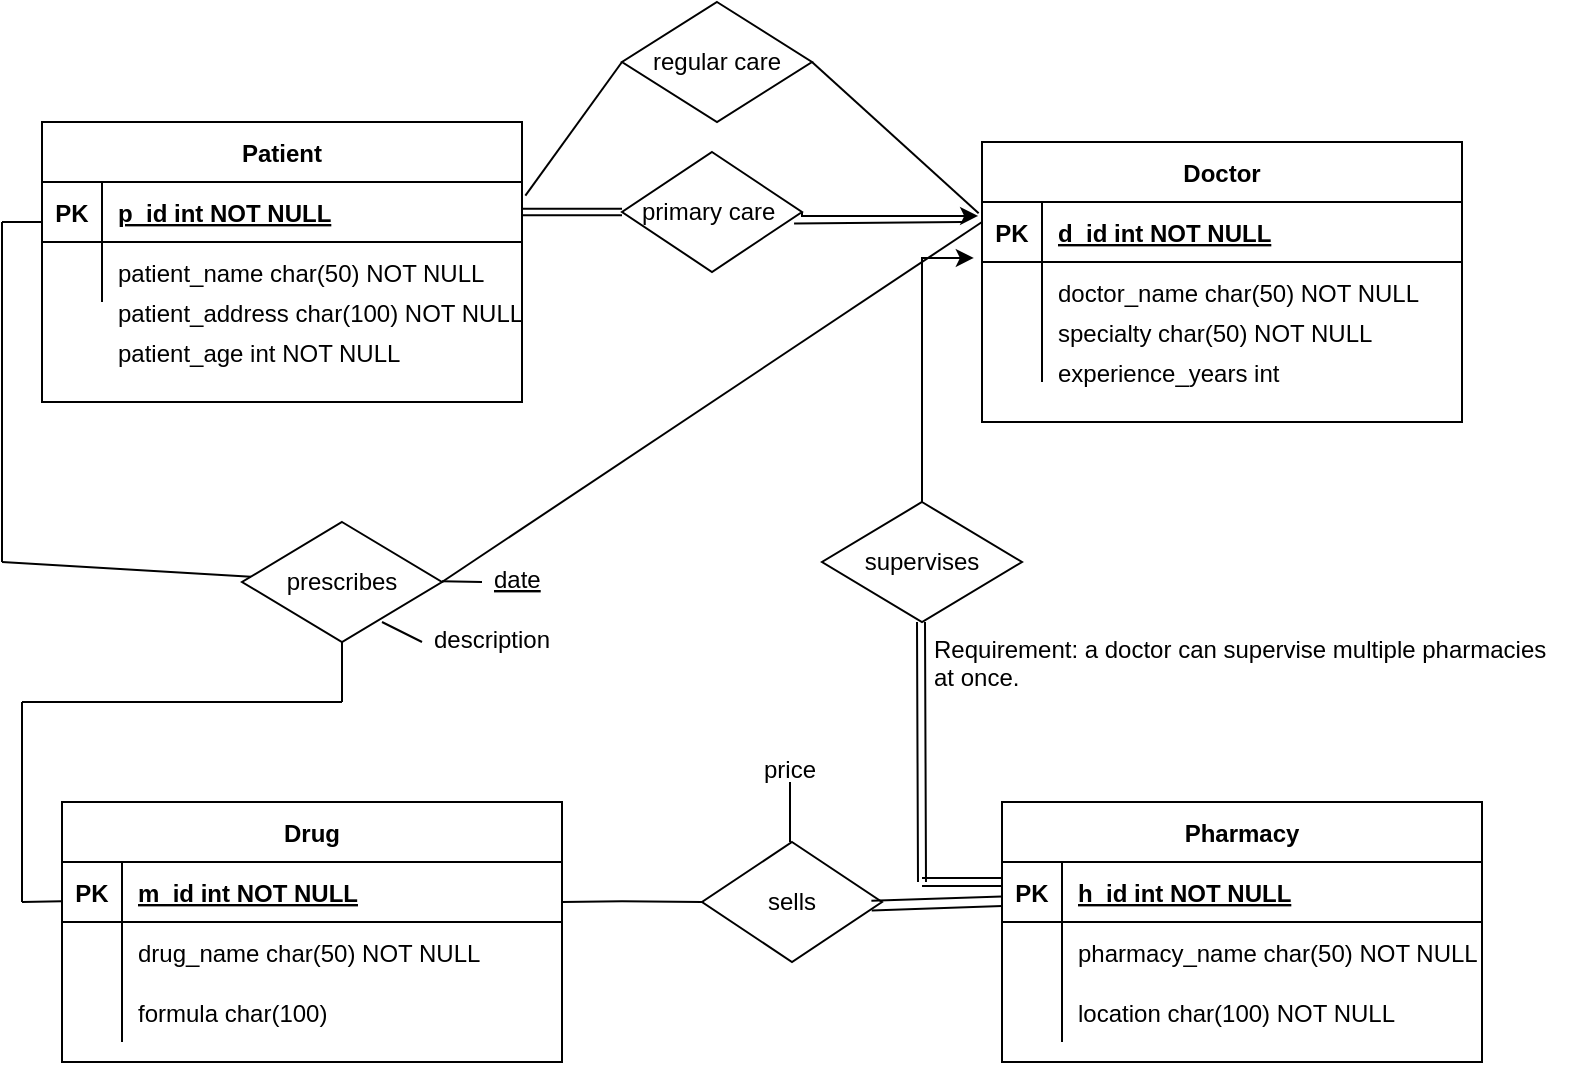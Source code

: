<mxfile version="16.6.8" type="github" pages="2">
  <diagram id="R2lEEEUBdFMjLlhIrx00" name="Page-1">
    <mxGraphModel dx="1422" dy="832" grid="1" gridSize="10" guides="1" tooltips="1" connect="1" arrows="1" fold="1" page="1" pageScale="1" pageWidth="850" pageHeight="1100" math="0" shadow="0" extFonts="Permanent Marker^https://fonts.googleapis.com/css?family=Permanent+Marker">
      <root>
        <mxCell id="0" />
        <mxCell id="1" parent="0" />
        <mxCell id="C-vyLk0tnHw3VtMMgP7b-2" value="Doctor" style="shape=table;startSize=30;container=1;collapsible=1;childLayout=tableLayout;fixedRows=1;rowLines=0;fontStyle=1;align=center;resizeLast=1;" parent="1" vertex="1">
          <mxGeometry x="520" y="300" width="240" height="140" as="geometry" />
        </mxCell>
        <mxCell id="C-vyLk0tnHw3VtMMgP7b-3" value="" style="shape=partialRectangle;collapsible=0;dropTarget=0;pointerEvents=0;fillColor=none;points=[[0,0.5],[1,0.5]];portConstraint=eastwest;top=0;left=0;right=0;bottom=1;" parent="C-vyLk0tnHw3VtMMgP7b-2" vertex="1">
          <mxGeometry y="30" width="240" height="30" as="geometry" />
        </mxCell>
        <mxCell id="C-vyLk0tnHw3VtMMgP7b-4" value="PK" style="shape=partialRectangle;overflow=hidden;connectable=0;fillColor=none;top=0;left=0;bottom=0;right=0;fontStyle=1;" parent="C-vyLk0tnHw3VtMMgP7b-3" vertex="1">
          <mxGeometry width="30" height="30" as="geometry">
            <mxRectangle width="30" height="30" as="alternateBounds" />
          </mxGeometry>
        </mxCell>
        <mxCell id="C-vyLk0tnHw3VtMMgP7b-5" value="d_id int NOT NULL " style="shape=partialRectangle;overflow=hidden;connectable=0;fillColor=none;top=0;left=0;bottom=0;right=0;align=left;spacingLeft=6;fontStyle=5;" parent="C-vyLk0tnHw3VtMMgP7b-3" vertex="1">
          <mxGeometry x="30" width="210" height="30" as="geometry">
            <mxRectangle width="210" height="30" as="alternateBounds" />
          </mxGeometry>
        </mxCell>
        <mxCell id="C-vyLk0tnHw3VtMMgP7b-6" value="" style="shape=partialRectangle;collapsible=0;dropTarget=0;pointerEvents=0;fillColor=none;points=[[0,0.5],[1,0.5]];portConstraint=eastwest;top=0;left=0;right=0;bottom=0;" parent="C-vyLk0tnHw3VtMMgP7b-2" vertex="1">
          <mxGeometry y="60" width="240" height="30" as="geometry" />
        </mxCell>
        <mxCell id="C-vyLk0tnHw3VtMMgP7b-7" value="" style="shape=partialRectangle;overflow=hidden;connectable=0;fillColor=none;top=0;left=0;bottom=0;right=0;" parent="C-vyLk0tnHw3VtMMgP7b-6" vertex="1">
          <mxGeometry width="30" height="30" as="geometry">
            <mxRectangle width="30" height="30" as="alternateBounds" />
          </mxGeometry>
        </mxCell>
        <mxCell id="C-vyLk0tnHw3VtMMgP7b-8" value="" style="shape=partialRectangle;overflow=hidden;connectable=0;fillColor=none;top=0;left=0;bottom=0;right=0;align=left;spacingLeft=6;" parent="C-vyLk0tnHw3VtMMgP7b-6" vertex="1">
          <mxGeometry x="30" width="210" height="30" as="geometry">
            <mxRectangle width="210" height="30" as="alternateBounds" />
          </mxGeometry>
        </mxCell>
        <mxCell id="C-vyLk0tnHw3VtMMgP7b-9" value="" style="shape=partialRectangle;collapsible=0;dropTarget=0;pointerEvents=0;fillColor=none;points=[[0,0.5],[1,0.5]];portConstraint=eastwest;top=0;left=0;right=0;bottom=0;" parent="C-vyLk0tnHw3VtMMgP7b-2" vertex="1">
          <mxGeometry y="90" width="240" height="30" as="geometry" />
        </mxCell>
        <mxCell id="C-vyLk0tnHw3VtMMgP7b-10" value="" style="shape=partialRectangle;overflow=hidden;connectable=0;fillColor=none;top=0;left=0;bottom=0;right=0;" parent="C-vyLk0tnHw3VtMMgP7b-9" vertex="1">
          <mxGeometry width="30" height="30" as="geometry">
            <mxRectangle width="30" height="30" as="alternateBounds" />
          </mxGeometry>
        </mxCell>
        <mxCell id="C-vyLk0tnHw3VtMMgP7b-11" value="" style="shape=partialRectangle;overflow=hidden;connectable=0;fillColor=none;top=0;left=0;bottom=0;right=0;align=left;spacingLeft=6;" parent="C-vyLk0tnHw3VtMMgP7b-9" vertex="1">
          <mxGeometry x="30" width="210" height="30" as="geometry">
            <mxRectangle width="210" height="30" as="alternateBounds" />
          </mxGeometry>
        </mxCell>
        <mxCell id="C-vyLk0tnHw3VtMMgP7b-13" value="Pharmacy" style="shape=table;startSize=30;container=1;collapsible=1;childLayout=tableLayout;fixedRows=1;rowLines=0;fontStyle=1;align=center;resizeLast=1;" parent="1" vertex="1">
          <mxGeometry x="530" y="630" width="240" height="130" as="geometry" />
        </mxCell>
        <mxCell id="C-vyLk0tnHw3VtMMgP7b-14" value="" style="shape=partialRectangle;collapsible=0;dropTarget=0;pointerEvents=0;fillColor=none;points=[[0,0.5],[1,0.5]];portConstraint=eastwest;top=0;left=0;right=0;bottom=1;" parent="C-vyLk0tnHw3VtMMgP7b-13" vertex="1">
          <mxGeometry y="30" width="240" height="30" as="geometry" />
        </mxCell>
        <mxCell id="C-vyLk0tnHw3VtMMgP7b-15" value="PK" style="shape=partialRectangle;overflow=hidden;connectable=0;fillColor=none;top=0;left=0;bottom=0;right=0;fontStyle=1;" parent="C-vyLk0tnHw3VtMMgP7b-14" vertex="1">
          <mxGeometry width="30" height="30" as="geometry">
            <mxRectangle width="30" height="30" as="alternateBounds" />
          </mxGeometry>
        </mxCell>
        <mxCell id="C-vyLk0tnHw3VtMMgP7b-16" value="h_id int NOT NULL " style="shape=partialRectangle;overflow=hidden;connectable=0;fillColor=none;top=0;left=0;bottom=0;right=0;align=left;spacingLeft=6;fontStyle=5;" parent="C-vyLk0tnHw3VtMMgP7b-14" vertex="1">
          <mxGeometry x="30" width="210" height="30" as="geometry">
            <mxRectangle width="210" height="30" as="alternateBounds" />
          </mxGeometry>
        </mxCell>
        <mxCell id="C-vyLk0tnHw3VtMMgP7b-17" value="" style="shape=partialRectangle;collapsible=0;dropTarget=0;pointerEvents=0;fillColor=none;points=[[0,0.5],[1,0.5]];portConstraint=eastwest;top=0;left=0;right=0;bottom=0;" parent="C-vyLk0tnHw3VtMMgP7b-13" vertex="1">
          <mxGeometry y="60" width="240" height="30" as="geometry" />
        </mxCell>
        <mxCell id="C-vyLk0tnHw3VtMMgP7b-18" value="" style="shape=partialRectangle;overflow=hidden;connectable=0;fillColor=none;top=0;left=0;bottom=0;right=0;" parent="C-vyLk0tnHw3VtMMgP7b-17" vertex="1">
          <mxGeometry width="30" height="30" as="geometry">
            <mxRectangle width="30" height="30" as="alternateBounds" />
          </mxGeometry>
        </mxCell>
        <mxCell id="C-vyLk0tnHw3VtMMgP7b-19" value="pharmacy_name char(50) NOT NULL" style="shape=partialRectangle;overflow=hidden;connectable=0;fillColor=none;top=0;left=0;bottom=0;right=0;align=left;spacingLeft=6;" parent="C-vyLk0tnHw3VtMMgP7b-17" vertex="1">
          <mxGeometry x="30" width="210" height="30" as="geometry">
            <mxRectangle width="210" height="30" as="alternateBounds" />
          </mxGeometry>
        </mxCell>
        <mxCell id="C-vyLk0tnHw3VtMMgP7b-20" value="" style="shape=partialRectangle;collapsible=0;dropTarget=0;pointerEvents=0;fillColor=none;points=[[0,0.5],[1,0.5]];portConstraint=eastwest;top=0;left=0;right=0;bottom=0;" parent="C-vyLk0tnHw3VtMMgP7b-13" vertex="1">
          <mxGeometry y="90" width="240" height="30" as="geometry" />
        </mxCell>
        <mxCell id="C-vyLk0tnHw3VtMMgP7b-21" value="" style="shape=partialRectangle;overflow=hidden;connectable=0;fillColor=none;top=0;left=0;bottom=0;right=0;" parent="C-vyLk0tnHw3VtMMgP7b-20" vertex="1">
          <mxGeometry width="30" height="30" as="geometry">
            <mxRectangle width="30" height="30" as="alternateBounds" />
          </mxGeometry>
        </mxCell>
        <mxCell id="C-vyLk0tnHw3VtMMgP7b-22" value="location char(100) NOT NULL" style="shape=partialRectangle;overflow=hidden;connectable=0;fillColor=none;top=0;left=0;bottom=0;right=0;align=left;spacingLeft=6;" parent="C-vyLk0tnHw3VtMMgP7b-20" vertex="1">
          <mxGeometry x="30" width="210" height="30" as="geometry">
            <mxRectangle width="210" height="30" as="alternateBounds" />
          </mxGeometry>
        </mxCell>
        <mxCell id="C-vyLk0tnHw3VtMMgP7b-23" value="Patient" style="shape=table;startSize=30;container=1;collapsible=1;childLayout=tableLayout;fixedRows=1;rowLines=0;fontStyle=1;align=center;resizeLast=1;" parent="1" vertex="1">
          <mxGeometry x="50" y="290" width="240" height="140" as="geometry" />
        </mxCell>
        <mxCell id="C-vyLk0tnHw3VtMMgP7b-24" value="" style="shape=partialRectangle;collapsible=0;dropTarget=0;pointerEvents=0;fillColor=none;points=[[0,0.5],[1,0.5]];portConstraint=eastwest;top=0;left=0;right=0;bottom=1;" parent="C-vyLk0tnHw3VtMMgP7b-23" vertex="1">
          <mxGeometry y="30" width="240" height="30" as="geometry" />
        </mxCell>
        <mxCell id="C-vyLk0tnHw3VtMMgP7b-25" value="PK" style="shape=partialRectangle;overflow=hidden;connectable=0;fillColor=none;top=0;left=0;bottom=0;right=0;fontStyle=1;" parent="C-vyLk0tnHw3VtMMgP7b-24" vertex="1">
          <mxGeometry width="30" height="30" as="geometry">
            <mxRectangle width="30" height="30" as="alternateBounds" />
          </mxGeometry>
        </mxCell>
        <mxCell id="C-vyLk0tnHw3VtMMgP7b-26" value="p_id int NOT NULL " style="shape=partialRectangle;overflow=hidden;connectable=0;fillColor=none;top=0;left=0;bottom=0;right=0;align=left;spacingLeft=6;fontStyle=5;" parent="C-vyLk0tnHw3VtMMgP7b-24" vertex="1">
          <mxGeometry x="30" width="210" height="30" as="geometry">
            <mxRectangle width="210" height="30" as="alternateBounds" />
          </mxGeometry>
        </mxCell>
        <mxCell id="C-vyLk0tnHw3VtMMgP7b-27" value="" style="shape=partialRectangle;collapsible=0;dropTarget=0;pointerEvents=0;fillColor=none;points=[[0,0.5],[1,0.5]];portConstraint=eastwest;top=0;left=0;right=0;bottom=0;" parent="C-vyLk0tnHw3VtMMgP7b-23" vertex="1">
          <mxGeometry y="60" width="240" height="30" as="geometry" />
        </mxCell>
        <mxCell id="C-vyLk0tnHw3VtMMgP7b-28" value="" style="shape=partialRectangle;overflow=hidden;connectable=0;fillColor=none;top=0;left=0;bottom=0;right=0;" parent="C-vyLk0tnHw3VtMMgP7b-27" vertex="1">
          <mxGeometry width="30" height="30" as="geometry">
            <mxRectangle width="30" height="30" as="alternateBounds" />
          </mxGeometry>
        </mxCell>
        <mxCell id="C-vyLk0tnHw3VtMMgP7b-29" value="patient_name char(50) NOT NULL" style="shape=partialRectangle;overflow=hidden;connectable=0;fillColor=none;top=0;left=0;bottom=0;right=0;align=left;spacingLeft=6;" parent="C-vyLk0tnHw3VtMMgP7b-27" vertex="1">
          <mxGeometry x="30" width="210" height="30" as="geometry">
            <mxRectangle width="210" height="30" as="alternateBounds" />
          </mxGeometry>
        </mxCell>
        <mxCell id="1otFdiM4tNjmoqmFSZvJ-6" value="patient_address char(100) NOT NULL" style="shape=partialRectangle;overflow=hidden;connectable=0;fillColor=none;top=0;left=0;bottom=0;right=0;align=left;spacingLeft=6;" parent="1" vertex="1">
          <mxGeometry x="80" y="370" width="220" height="30" as="geometry" />
        </mxCell>
        <mxCell id="1otFdiM4tNjmoqmFSZvJ-7" value="patient_age int NOT NULL" style="shape=partialRectangle;overflow=hidden;connectable=0;fillColor=none;top=0;left=0;bottom=0;right=0;align=left;spacingLeft=6;" parent="1" vertex="1">
          <mxGeometry x="80" y="390" width="220" height="30" as="geometry" />
        </mxCell>
        <mxCell id="1otFdiM4tNjmoqmFSZvJ-8" value="doctor_name char(50) NOT NULL" style="shape=partialRectangle;overflow=hidden;connectable=0;fillColor=none;top=0;left=0;bottom=0;right=0;align=left;spacingLeft=6;" parent="1" vertex="1">
          <mxGeometry x="550" y="360" width="210" height="30" as="geometry">
            <mxRectangle width="210" height="30" as="alternateBounds" />
          </mxGeometry>
        </mxCell>
        <mxCell id="1otFdiM4tNjmoqmFSZvJ-9" value="specialty char(50) NOT NULL" style="shape=partialRectangle;overflow=hidden;connectable=0;fillColor=none;top=0;left=0;bottom=0;right=0;align=left;spacingLeft=6;" parent="1" vertex="1">
          <mxGeometry x="550" y="380" width="210" height="30" as="geometry">
            <mxRectangle width="210" height="30" as="alternateBounds" />
          </mxGeometry>
        </mxCell>
        <mxCell id="1otFdiM4tNjmoqmFSZvJ-10" value="experience_years int " style="shape=partialRectangle;overflow=hidden;connectable=0;fillColor=none;top=0;left=0;bottom=0;right=0;align=left;spacingLeft=6;" parent="1" vertex="1">
          <mxGeometry x="550" y="400" width="210" height="30" as="geometry">
            <mxRectangle width="210" height="30" as="alternateBounds" />
          </mxGeometry>
        </mxCell>
        <mxCell id="1otFdiM4tNjmoqmFSZvJ-11" value="Drug" style="shape=table;startSize=30;container=1;collapsible=1;childLayout=tableLayout;fixedRows=1;rowLines=0;fontStyle=1;align=center;resizeLast=1;" parent="1" vertex="1">
          <mxGeometry x="60" y="630" width="250" height="130" as="geometry" />
        </mxCell>
        <mxCell id="1otFdiM4tNjmoqmFSZvJ-12" value="" style="shape=partialRectangle;collapsible=0;dropTarget=0;pointerEvents=0;fillColor=none;points=[[0,0.5],[1,0.5]];portConstraint=eastwest;top=0;left=0;right=0;bottom=1;" parent="1otFdiM4tNjmoqmFSZvJ-11" vertex="1">
          <mxGeometry y="30" width="250" height="30" as="geometry" />
        </mxCell>
        <mxCell id="1otFdiM4tNjmoqmFSZvJ-13" value="PK" style="shape=partialRectangle;overflow=hidden;connectable=0;fillColor=none;top=0;left=0;bottom=0;right=0;fontStyle=1;" parent="1otFdiM4tNjmoqmFSZvJ-12" vertex="1">
          <mxGeometry width="30" height="30" as="geometry">
            <mxRectangle width="30" height="30" as="alternateBounds" />
          </mxGeometry>
        </mxCell>
        <mxCell id="1otFdiM4tNjmoqmFSZvJ-14" value="m_id int NOT NULL " style="shape=partialRectangle;overflow=hidden;connectable=0;fillColor=none;top=0;left=0;bottom=0;right=0;align=left;spacingLeft=6;fontStyle=5;" parent="1otFdiM4tNjmoqmFSZvJ-12" vertex="1">
          <mxGeometry x="30" width="220" height="30" as="geometry">
            <mxRectangle width="220" height="30" as="alternateBounds" />
          </mxGeometry>
        </mxCell>
        <mxCell id="1otFdiM4tNjmoqmFSZvJ-15" value="" style="shape=partialRectangle;collapsible=0;dropTarget=0;pointerEvents=0;fillColor=none;points=[[0,0.5],[1,0.5]];portConstraint=eastwest;top=0;left=0;right=0;bottom=0;" parent="1otFdiM4tNjmoqmFSZvJ-11" vertex="1">
          <mxGeometry y="60" width="250" height="30" as="geometry" />
        </mxCell>
        <mxCell id="1otFdiM4tNjmoqmFSZvJ-16" value="" style="shape=partialRectangle;overflow=hidden;connectable=0;fillColor=none;top=0;left=0;bottom=0;right=0;" parent="1otFdiM4tNjmoqmFSZvJ-15" vertex="1">
          <mxGeometry width="30" height="30" as="geometry">
            <mxRectangle width="30" height="30" as="alternateBounds" />
          </mxGeometry>
        </mxCell>
        <mxCell id="1otFdiM4tNjmoqmFSZvJ-17" value="drug_name char(50) NOT NULL" style="shape=partialRectangle;overflow=hidden;connectable=0;fillColor=none;top=0;left=0;bottom=0;right=0;align=left;spacingLeft=6;" parent="1otFdiM4tNjmoqmFSZvJ-15" vertex="1">
          <mxGeometry x="30" width="220" height="30" as="geometry">
            <mxRectangle width="220" height="30" as="alternateBounds" />
          </mxGeometry>
        </mxCell>
        <mxCell id="1otFdiM4tNjmoqmFSZvJ-18" value="" style="shape=partialRectangle;collapsible=0;dropTarget=0;pointerEvents=0;fillColor=none;points=[[0,0.5],[1,0.5]];portConstraint=eastwest;top=0;left=0;right=0;bottom=0;" parent="1otFdiM4tNjmoqmFSZvJ-11" vertex="1">
          <mxGeometry y="90" width="250" height="30" as="geometry" />
        </mxCell>
        <mxCell id="1otFdiM4tNjmoqmFSZvJ-19" value="" style="shape=partialRectangle;overflow=hidden;connectable=0;fillColor=none;top=0;left=0;bottom=0;right=0;" parent="1otFdiM4tNjmoqmFSZvJ-18" vertex="1">
          <mxGeometry width="30" height="30" as="geometry">
            <mxRectangle width="30" height="30" as="alternateBounds" />
          </mxGeometry>
        </mxCell>
        <mxCell id="1otFdiM4tNjmoqmFSZvJ-20" value="formula char(100) " style="shape=partialRectangle;overflow=hidden;connectable=0;fillColor=none;top=0;left=0;bottom=0;right=0;align=left;spacingLeft=6;" parent="1otFdiM4tNjmoqmFSZvJ-18" vertex="1">
          <mxGeometry x="30" width="220" height="30" as="geometry">
            <mxRectangle width="220" height="30" as="alternateBounds" />
          </mxGeometry>
        </mxCell>
        <mxCell id="1otFdiM4tNjmoqmFSZvJ-58" style="edgeStyle=orthogonalEdgeStyle;rounded=0;orthogonalLoop=1;jettySize=auto;html=1;exitX=1;exitY=0.5;exitDx=0;exitDy=0;entryX=-0.008;entryY=0.233;entryDx=0;entryDy=0;entryPerimeter=0;" parent="1" source="1otFdiM4tNjmoqmFSZvJ-21" target="C-vyLk0tnHw3VtMMgP7b-3" edge="1">
          <mxGeometry relative="1" as="geometry">
            <Array as="points">
              <mxPoint x="430" y="337" />
            </Array>
          </mxGeometry>
        </mxCell>
        <mxCell id="1otFdiM4tNjmoqmFSZvJ-21" value="primary care&amp;nbsp;" style="shape=rhombus;perimeter=rhombusPerimeter;whiteSpace=wrap;html=1;align=center;" parent="1" vertex="1">
          <mxGeometry x="340" y="305" width="90" height="60" as="geometry" />
        </mxCell>
        <mxCell id="1otFdiM4tNjmoqmFSZvJ-25" value="" style="shape=link;html=1;rounded=0;width=3.333;entryX=0;entryY=0.5;entryDx=0;entryDy=0;exitX=1;exitY=0.5;exitDx=0;exitDy=0;" parent="1" source="C-vyLk0tnHw3VtMMgP7b-24" target="1otFdiM4tNjmoqmFSZvJ-21" edge="1">
          <mxGeometry relative="1" as="geometry">
            <mxPoint x="290" y="350" as="sourcePoint" />
            <mxPoint x="340" y="350" as="targetPoint" />
            <Array as="points" />
          </mxGeometry>
        </mxCell>
        <mxCell id="1otFdiM4tNjmoqmFSZvJ-32" value="sells" style="shape=rhombus;perimeter=rhombusPerimeter;whiteSpace=wrap;html=1;align=center;" parent="1" vertex="1">
          <mxGeometry x="380" y="650" width="90" height="60" as="geometry" />
        </mxCell>
        <mxCell id="1otFdiM4tNjmoqmFSZvJ-34" value="" style="shape=link;html=1;rounded=0;width=4.815;exitX=0.942;exitY=0.53;exitDx=0;exitDy=0;exitPerimeter=0;" parent="1" source="1otFdiM4tNjmoqmFSZvJ-32" edge="1">
          <mxGeometry relative="1" as="geometry">
            <mxPoint x="470" y="679.63" as="sourcePoint" />
            <mxPoint x="530" y="679.63" as="targetPoint" />
          </mxGeometry>
        </mxCell>
        <mxCell id="1otFdiM4tNjmoqmFSZvJ-36" value="" style="endArrow=none;html=1;rounded=0;entryX=0;entryY=0.5;entryDx=0;entryDy=0;" parent="1" target="1otFdiM4tNjmoqmFSZvJ-32" edge="1">
          <mxGeometry relative="1" as="geometry">
            <mxPoint x="310" y="680" as="sourcePoint" />
            <mxPoint x="370" y="679.63" as="targetPoint" />
            <Array as="points">
              <mxPoint x="340" y="679.63" />
            </Array>
          </mxGeometry>
        </mxCell>
        <mxCell id="1otFdiM4tNjmoqmFSZvJ-37" value="prescribes" style="shape=rhombus;perimeter=rhombusPerimeter;whiteSpace=wrap;html=1;align=center;" parent="1" vertex="1">
          <mxGeometry x="150" y="490" width="100" height="60" as="geometry" />
        </mxCell>
        <mxCell id="1otFdiM4tNjmoqmFSZvJ-39" value="" style="endArrow=none;html=1;rounded=0;" parent="1" target="1otFdiM4tNjmoqmFSZvJ-37" edge="1">
          <mxGeometry relative="1" as="geometry">
            <mxPoint x="30" y="510" as="sourcePoint" />
            <mxPoint x="150" y="509.74" as="targetPoint" />
          </mxGeometry>
        </mxCell>
        <mxCell id="1otFdiM4tNjmoqmFSZvJ-41" value="" style="endArrow=none;html=1;rounded=0;" parent="1" edge="1">
          <mxGeometry relative="1" as="geometry">
            <mxPoint x="30" y="510" as="sourcePoint" />
            <mxPoint x="30" y="340" as="targetPoint" />
          </mxGeometry>
        </mxCell>
        <mxCell id="1otFdiM4tNjmoqmFSZvJ-42" value="" style="endArrow=none;html=1;rounded=0;" parent="1" edge="1">
          <mxGeometry relative="1" as="geometry">
            <mxPoint x="30" y="340" as="sourcePoint" />
            <mxPoint x="50" y="340" as="targetPoint" />
            <Array as="points">
              <mxPoint x="30" y="340" />
            </Array>
          </mxGeometry>
        </mxCell>
        <mxCell id="1otFdiM4tNjmoqmFSZvJ-43" value="" style="endArrow=none;html=1;rounded=0;" parent="1" edge="1">
          <mxGeometry relative="1" as="geometry">
            <mxPoint x="40" y="580" as="sourcePoint" />
            <mxPoint x="200" y="580" as="targetPoint" />
          </mxGeometry>
        </mxCell>
        <mxCell id="1otFdiM4tNjmoqmFSZvJ-44" value="" style="endArrow=none;html=1;rounded=0;exitX=0.5;exitY=1;exitDx=0;exitDy=0;" parent="1" source="1otFdiM4tNjmoqmFSZvJ-37" edge="1">
          <mxGeometry relative="1" as="geometry">
            <mxPoint x="199.57" y="540" as="sourcePoint" />
            <mxPoint x="200" y="580" as="targetPoint" />
          </mxGeometry>
        </mxCell>
        <mxCell id="1otFdiM4tNjmoqmFSZvJ-45" value="" style="endArrow=none;html=1;rounded=0;" parent="1" edge="1">
          <mxGeometry relative="1" as="geometry">
            <mxPoint x="40" y="580" as="sourcePoint" />
            <mxPoint x="40" y="680" as="targetPoint" />
          </mxGeometry>
        </mxCell>
        <mxCell id="1otFdiM4tNjmoqmFSZvJ-46" value="" style="endArrow=none;html=1;rounded=0;" parent="1" edge="1">
          <mxGeometry relative="1" as="geometry">
            <mxPoint x="40" y="680" as="sourcePoint" />
            <mxPoint x="60" y="679.57" as="targetPoint" />
          </mxGeometry>
        </mxCell>
        <mxCell id="1otFdiM4tNjmoqmFSZvJ-47" value="" style="endArrow=none;html=1;rounded=0;exitX=1;exitY=0.5;exitDx=0;exitDy=0;" parent="1" source="1otFdiM4tNjmoqmFSZvJ-37" edge="1">
          <mxGeometry relative="1" as="geometry">
            <mxPoint x="255" y="509.57" as="sourcePoint" />
            <mxPoint x="520" y="340" as="targetPoint" />
          </mxGeometry>
        </mxCell>
        <mxCell id="1otFdiM4tNjmoqmFSZvJ-57" style="edgeStyle=orthogonalEdgeStyle;rounded=0;orthogonalLoop=1;jettySize=auto;html=1;exitX=0.5;exitY=0;exitDx=0;exitDy=0;entryX=-0.017;entryY=-0.067;entryDx=0;entryDy=0;entryPerimeter=0;" parent="1" source="1otFdiM4tNjmoqmFSZvJ-48" target="C-vyLk0tnHw3VtMMgP7b-6" edge="1">
          <mxGeometry relative="1" as="geometry" />
        </mxCell>
        <mxCell id="1otFdiM4tNjmoqmFSZvJ-48" value="supervises" style="shape=rhombus;perimeter=rhombusPerimeter;whiteSpace=wrap;html=1;align=center;" parent="1" vertex="1">
          <mxGeometry x="440" y="480" width="100" height="60" as="geometry" />
        </mxCell>
        <mxCell id="1otFdiM4tNjmoqmFSZvJ-52" value="" style="shape=link;html=1;rounded=0;" parent="1" edge="1">
          <mxGeometry relative="1" as="geometry">
            <mxPoint x="489.5" y="540" as="sourcePoint" />
            <mxPoint x="490" y="670" as="targetPoint" />
          </mxGeometry>
        </mxCell>
        <mxCell id="1otFdiM4tNjmoqmFSZvJ-59" value="" style="shape=link;html=1;rounded=0;" parent="1" edge="1">
          <mxGeometry relative="1" as="geometry">
            <mxPoint x="490" y="670" as="sourcePoint" />
            <mxPoint x="530" y="670" as="targetPoint" />
          </mxGeometry>
        </mxCell>
        <mxCell id="1otFdiM4tNjmoqmFSZvJ-61" value="price" style="text;strokeColor=none;fillColor=none;spacingLeft=4;spacingRight=4;overflow=hidden;rotatable=0;points=[[0,0.5],[1,0.5]];portConstraint=eastwest;fontSize=12;" parent="1" vertex="1">
          <mxGeometry x="405" y="600" width="40" height="30" as="geometry" />
        </mxCell>
        <mxCell id="1otFdiM4tNjmoqmFSZvJ-62" value="" style="endArrow=none;html=1;rounded=0;" parent="1" edge="1">
          <mxGeometry relative="1" as="geometry">
            <mxPoint x="424" y="620" as="sourcePoint" />
            <mxPoint x="424" y="650" as="targetPoint" />
          </mxGeometry>
        </mxCell>
        <mxCell id="1otFdiM4tNjmoqmFSZvJ-63" value="date" style="text;strokeColor=none;fillColor=none;spacingLeft=4;spacingRight=4;overflow=hidden;rotatable=0;points=[[0,0.5],[1,0.5]];portConstraint=eastwest;fontSize=12;fontStyle=4" parent="1" vertex="1">
          <mxGeometry x="270" y="505" width="40" height="30" as="geometry" />
        </mxCell>
        <mxCell id="1otFdiM4tNjmoqmFSZvJ-64" value="description" style="text;strokeColor=none;fillColor=none;spacingLeft=4;spacingRight=4;overflow=hidden;rotatable=0;points=[[0,0.5],[1,0.5]];portConstraint=eastwest;fontSize=12;" parent="1" vertex="1">
          <mxGeometry x="240" y="535" width="70" height="30" as="geometry" />
        </mxCell>
        <mxCell id="1otFdiM4tNjmoqmFSZvJ-66" value="" style="endArrow=none;html=1;rounded=0;" parent="1" edge="1">
          <mxGeometry relative="1" as="geometry">
            <mxPoint x="250" y="519.6" as="sourcePoint" />
            <mxPoint x="270" y="520" as="targetPoint" />
          </mxGeometry>
        </mxCell>
        <mxCell id="1otFdiM4tNjmoqmFSZvJ-69" value="" style="endArrow=none;html=1;rounded=0;" parent="1" edge="1">
          <mxGeometry relative="1" as="geometry">
            <mxPoint x="220" y="540" as="sourcePoint" />
            <mxPoint x="240" y="550" as="targetPoint" />
          </mxGeometry>
        </mxCell>
        <mxCell id="1otFdiM4tNjmoqmFSZvJ-70" value="Requirement: a doctor can supervise multiple pharmacies &#xa;at once." style="text;strokeColor=none;fillColor=none;spacingLeft=4;spacingRight=4;overflow=hidden;rotatable=0;points=[[0,0.5],[1,0.5]];portConstraint=eastwest;fontSize=12;" parent="1" vertex="1">
          <mxGeometry x="490" y="540" width="330" height="40" as="geometry" />
        </mxCell>
        <mxCell id="1otFdiM4tNjmoqmFSZvJ-71" value="regular care" style="shape=rhombus;perimeter=rhombusPerimeter;whiteSpace=wrap;html=1;align=center;" parent="1" vertex="1">
          <mxGeometry x="340" y="230" width="95" height="60" as="geometry" />
        </mxCell>
        <mxCell id="1otFdiM4tNjmoqmFSZvJ-73" value="" style="endArrow=none;html=1;rounded=0;exitX=1.007;exitY=0.227;exitDx=0;exitDy=0;exitPerimeter=0;entryX=0;entryY=0.5;entryDx=0;entryDy=0;" parent="1" source="C-vyLk0tnHw3VtMMgP7b-24" target="1otFdiM4tNjmoqmFSZvJ-71" edge="1">
          <mxGeometry relative="1" as="geometry">
            <mxPoint x="177.5" y="260" as="sourcePoint" />
            <mxPoint x="337.5" y="260" as="targetPoint" />
          </mxGeometry>
        </mxCell>
        <mxCell id="K8MvuFTA2SwjXxJ1fh8y-1" value="" style="endArrow=none;html=1;rounded=0;exitX=0.956;exitY=0.596;exitDx=0;exitDy=0;exitPerimeter=0;" parent="1" source="1otFdiM4tNjmoqmFSZvJ-21" edge="1">
          <mxGeometry width="50" height="50" relative="1" as="geometry">
            <mxPoint x="420" y="400" as="sourcePoint" />
            <mxPoint x="510" y="340" as="targetPoint" />
          </mxGeometry>
        </mxCell>
        <mxCell id="K8MvuFTA2SwjXxJ1fh8y-3" value="" style="endArrow=none;html=1;rounded=0;exitX=1;exitY=0.5;exitDx=0;exitDy=0;entryX=-0.007;entryY=0.189;entryDx=0;entryDy=0;entryPerimeter=0;" parent="1" source="1otFdiM4tNjmoqmFSZvJ-71" target="C-vyLk0tnHw3VtMMgP7b-3" edge="1">
          <mxGeometry width="50" height="50" relative="1" as="geometry">
            <mxPoint x="465" y="285" as="sourcePoint" />
            <mxPoint x="515" y="235" as="targetPoint" />
          </mxGeometry>
        </mxCell>
      </root>
    </mxGraphModel>
  </diagram>
  <diagram id="TrNxNCzsHDW-AKLPw4_h" name="Page-2">
    <mxGraphModel dx="1580" dy="924" grid="1" gridSize="10" guides="1" tooltips="1" connect="1" arrows="1" fold="1" page="1" pageScale="1" pageWidth="827" pageHeight="1169" math="0" shadow="0">
      <root>
        <mxCell id="VbQhaL1l99yiaWjRSPSI-0" />
        <mxCell id="VbQhaL1l99yiaWjRSPSI-1" parent="VbQhaL1l99yiaWjRSPSI-0" />
        <mxCell id="MAqcaL8bslTjYzWFM4oK-0" value="Doctor" style="shape=table;startSize=30;container=1;collapsible=1;childLayout=tableLayout;fixedRows=1;rowLines=0;fontStyle=1;align=center;resizeLast=1;" vertex="1" parent="VbQhaL1l99yiaWjRSPSI-1">
          <mxGeometry x="566.5" y="450" width="240" height="140" as="geometry" />
        </mxCell>
        <mxCell id="MAqcaL8bslTjYzWFM4oK-1" value="" style="shape=partialRectangle;collapsible=0;dropTarget=0;pointerEvents=0;fillColor=none;points=[[0,0.5],[1,0.5]];portConstraint=eastwest;top=0;left=0;right=0;bottom=1;" vertex="1" parent="MAqcaL8bslTjYzWFM4oK-0">
          <mxGeometry y="30" width="240" height="30" as="geometry" />
        </mxCell>
        <mxCell id="MAqcaL8bslTjYzWFM4oK-2" value="PK" style="shape=partialRectangle;overflow=hidden;connectable=0;fillColor=none;top=0;left=0;bottom=0;right=0;fontStyle=1;" vertex="1" parent="MAqcaL8bslTjYzWFM4oK-1">
          <mxGeometry width="30" height="30" as="geometry">
            <mxRectangle width="30" height="30" as="alternateBounds" />
          </mxGeometry>
        </mxCell>
        <mxCell id="MAqcaL8bslTjYzWFM4oK-3" value="d_id varchar(10) NOT NULL " style="shape=partialRectangle;overflow=hidden;connectable=0;fillColor=none;top=0;left=0;bottom=0;right=0;align=left;spacingLeft=6;fontStyle=5;" vertex="1" parent="MAqcaL8bslTjYzWFM4oK-1">
          <mxGeometry x="30" width="210" height="30" as="geometry">
            <mxRectangle width="210" height="30" as="alternateBounds" />
          </mxGeometry>
        </mxCell>
        <mxCell id="MAqcaL8bslTjYzWFM4oK-4" value="" style="shape=partialRectangle;collapsible=0;dropTarget=0;pointerEvents=0;fillColor=none;points=[[0,0.5],[1,0.5]];portConstraint=eastwest;top=0;left=0;right=0;bottom=0;" vertex="1" parent="MAqcaL8bslTjYzWFM4oK-0">
          <mxGeometry y="60" width="240" height="30" as="geometry" />
        </mxCell>
        <mxCell id="MAqcaL8bslTjYzWFM4oK-5" value="" style="shape=partialRectangle;overflow=hidden;connectable=0;fillColor=none;top=0;left=0;bottom=0;right=0;" vertex="1" parent="MAqcaL8bslTjYzWFM4oK-4">
          <mxGeometry width="30" height="30" as="geometry">
            <mxRectangle width="30" height="30" as="alternateBounds" />
          </mxGeometry>
        </mxCell>
        <mxCell id="MAqcaL8bslTjYzWFM4oK-6" value="" style="shape=partialRectangle;overflow=hidden;connectable=0;fillColor=none;top=0;left=0;bottom=0;right=0;align=left;spacingLeft=6;" vertex="1" parent="MAqcaL8bslTjYzWFM4oK-4">
          <mxGeometry x="30" width="210" height="30" as="geometry">
            <mxRectangle width="210" height="30" as="alternateBounds" />
          </mxGeometry>
        </mxCell>
        <mxCell id="MAqcaL8bslTjYzWFM4oK-7" value="" style="shape=partialRectangle;collapsible=0;dropTarget=0;pointerEvents=0;fillColor=none;points=[[0,0.5],[1,0.5]];portConstraint=eastwest;top=0;left=0;right=0;bottom=0;" vertex="1" parent="MAqcaL8bslTjYzWFM4oK-0">
          <mxGeometry y="90" width="240" height="30" as="geometry" />
        </mxCell>
        <mxCell id="MAqcaL8bslTjYzWFM4oK-8" value="" style="shape=partialRectangle;overflow=hidden;connectable=0;fillColor=none;top=0;left=0;bottom=0;right=0;" vertex="1" parent="MAqcaL8bslTjYzWFM4oK-7">
          <mxGeometry width="30" height="30" as="geometry">
            <mxRectangle width="30" height="30" as="alternateBounds" />
          </mxGeometry>
        </mxCell>
        <mxCell id="MAqcaL8bslTjYzWFM4oK-9" value="" style="shape=partialRectangle;overflow=hidden;connectable=0;fillColor=none;top=0;left=0;bottom=0;right=0;align=left;spacingLeft=6;" vertex="1" parent="MAqcaL8bslTjYzWFM4oK-7">
          <mxGeometry x="30" width="210" height="30" as="geometry">
            <mxRectangle width="210" height="30" as="alternateBounds" />
          </mxGeometry>
        </mxCell>
        <mxCell id="MAqcaL8bslTjYzWFM4oK-10" value="Pharmacy" style="shape=table;startSize=30;container=1;collapsible=1;childLayout=tableLayout;fixedRows=1;rowLines=0;fontStyle=1;align=center;resizeLast=1;" vertex="1" parent="VbQhaL1l99yiaWjRSPSI-1">
          <mxGeometry x="541" y="710" width="261" height="160" as="geometry" />
        </mxCell>
        <mxCell id="MAqcaL8bslTjYzWFM4oK-11" value="" style="shape=partialRectangle;collapsible=0;dropTarget=0;pointerEvents=0;fillColor=none;points=[[0,0.5],[1,0.5]];portConstraint=eastwest;top=0;left=0;right=0;bottom=1;" vertex="1" parent="MAqcaL8bslTjYzWFM4oK-10">
          <mxGeometry y="30" width="261" height="30" as="geometry" />
        </mxCell>
        <mxCell id="MAqcaL8bslTjYzWFM4oK-12" value="PK" style="shape=partialRectangle;overflow=hidden;connectable=0;fillColor=none;top=0;left=0;bottom=0;right=0;fontStyle=1;" vertex="1" parent="MAqcaL8bslTjYzWFM4oK-11">
          <mxGeometry width="30" height="30" as="geometry">
            <mxRectangle width="30" height="30" as="alternateBounds" />
          </mxGeometry>
        </mxCell>
        <mxCell id="MAqcaL8bslTjYzWFM4oK-13" value="h_id varchar(10) NOT NULL " style="shape=partialRectangle;overflow=hidden;connectable=0;fillColor=none;top=0;left=0;bottom=0;right=0;align=left;spacingLeft=6;fontStyle=5;" vertex="1" parent="MAqcaL8bslTjYzWFM4oK-11">
          <mxGeometry x="30" width="231" height="30" as="geometry">
            <mxRectangle width="231" height="30" as="alternateBounds" />
          </mxGeometry>
        </mxCell>
        <mxCell id="MAqcaL8bslTjYzWFM4oK-14" value="" style="shape=partialRectangle;collapsible=0;dropTarget=0;pointerEvents=0;fillColor=none;points=[[0,0.5],[1,0.5]];portConstraint=eastwest;top=0;left=0;right=0;bottom=0;" vertex="1" parent="MAqcaL8bslTjYzWFM4oK-10">
          <mxGeometry y="60" width="261" height="30" as="geometry" />
        </mxCell>
        <mxCell id="MAqcaL8bslTjYzWFM4oK-15" value="" style="shape=partialRectangle;overflow=hidden;connectable=0;fillColor=none;top=0;left=0;bottom=0;right=0;" vertex="1" parent="MAqcaL8bslTjYzWFM4oK-14">
          <mxGeometry width="30" height="30" as="geometry">
            <mxRectangle width="30" height="30" as="alternateBounds" />
          </mxGeometry>
        </mxCell>
        <mxCell id="MAqcaL8bslTjYzWFM4oK-16" value="pharmacy_name varchar(50) NOT NULL" style="shape=partialRectangle;overflow=hidden;connectable=0;fillColor=none;top=0;left=0;bottom=0;right=0;align=left;spacingLeft=6;" vertex="1" parent="MAqcaL8bslTjYzWFM4oK-14">
          <mxGeometry x="30" width="231" height="30" as="geometry">
            <mxRectangle width="231" height="30" as="alternateBounds" />
          </mxGeometry>
        </mxCell>
        <mxCell id="MAqcaL8bslTjYzWFM4oK-17" value="" style="shape=partialRectangle;collapsible=0;dropTarget=0;pointerEvents=0;fillColor=none;points=[[0,0.5],[1,0.5]];portConstraint=eastwest;top=0;left=0;right=0;bottom=0;" vertex="1" parent="MAqcaL8bslTjYzWFM4oK-10">
          <mxGeometry y="90" width="261" height="30" as="geometry" />
        </mxCell>
        <mxCell id="MAqcaL8bslTjYzWFM4oK-18" value="" style="shape=partialRectangle;overflow=hidden;connectable=0;fillColor=none;top=0;left=0;bottom=0;right=0;" vertex="1" parent="MAqcaL8bslTjYzWFM4oK-17">
          <mxGeometry width="30" height="30" as="geometry">
            <mxRectangle width="30" height="30" as="alternateBounds" />
          </mxGeometry>
        </mxCell>
        <mxCell id="MAqcaL8bslTjYzWFM4oK-19" value="location varchar(100) NOT NULL" style="shape=partialRectangle;overflow=hidden;connectable=0;fillColor=none;top=0;left=0;bottom=0;right=0;align=left;spacingLeft=6;" vertex="1" parent="MAqcaL8bslTjYzWFM4oK-17">
          <mxGeometry x="30" width="231" height="30" as="geometry">
            <mxRectangle width="231" height="30" as="alternateBounds" />
          </mxGeometry>
        </mxCell>
        <mxCell id="MAqcaL8bslTjYzWFM4oK-20" value="Patient" style="shape=table;startSize=30;container=1;collapsible=1;childLayout=tableLayout;fixedRows=1;rowLines=0;fontStyle=1;align=center;resizeLast=1;" vertex="1" parent="VbQhaL1l99yiaWjRSPSI-1">
          <mxGeometry x="30" y="330" width="261" height="140" as="geometry" />
        </mxCell>
        <mxCell id="MAqcaL8bslTjYzWFM4oK-21" value="" style="shape=partialRectangle;collapsible=0;dropTarget=0;pointerEvents=0;fillColor=none;points=[[0,0.5],[1,0.5]];portConstraint=eastwest;top=0;left=0;right=0;bottom=1;" vertex="1" parent="MAqcaL8bslTjYzWFM4oK-20">
          <mxGeometry y="30" width="261" height="30" as="geometry" />
        </mxCell>
        <mxCell id="MAqcaL8bslTjYzWFM4oK-22" value="PK" style="shape=partialRectangle;overflow=hidden;connectable=0;fillColor=none;top=0;left=0;bottom=0;right=0;fontStyle=1;" vertex="1" parent="MAqcaL8bslTjYzWFM4oK-21">
          <mxGeometry width="30" height="30" as="geometry">
            <mxRectangle width="30" height="30" as="alternateBounds" />
          </mxGeometry>
        </mxCell>
        <mxCell id="MAqcaL8bslTjYzWFM4oK-23" value="p_id varchar(10) NOT NULL " style="shape=partialRectangle;overflow=hidden;connectable=0;fillColor=none;top=0;left=0;bottom=0;right=0;align=left;spacingLeft=6;fontStyle=5;" vertex="1" parent="MAqcaL8bslTjYzWFM4oK-21">
          <mxGeometry x="30" width="231" height="30" as="geometry">
            <mxRectangle width="231" height="30" as="alternateBounds" />
          </mxGeometry>
        </mxCell>
        <mxCell id="MAqcaL8bslTjYzWFM4oK-24" value="" style="shape=partialRectangle;collapsible=0;dropTarget=0;pointerEvents=0;fillColor=none;points=[[0,0.5],[1,0.5]];portConstraint=eastwest;top=0;left=0;right=0;bottom=0;" vertex="1" parent="MAqcaL8bslTjYzWFM4oK-20">
          <mxGeometry y="60" width="261" height="30" as="geometry" />
        </mxCell>
        <mxCell id="MAqcaL8bslTjYzWFM4oK-25" value="" style="shape=partialRectangle;overflow=hidden;connectable=0;fillColor=none;top=0;left=0;bottom=0;right=0;" vertex="1" parent="MAqcaL8bslTjYzWFM4oK-24">
          <mxGeometry width="30" height="30" as="geometry">
            <mxRectangle width="30" height="30" as="alternateBounds" />
          </mxGeometry>
        </mxCell>
        <mxCell id="MAqcaL8bslTjYzWFM4oK-26" value="patient_name varchar(50) NOT NULL" style="shape=partialRectangle;overflow=hidden;connectable=0;fillColor=none;top=0;left=0;bottom=0;right=0;align=left;spacingLeft=6;" vertex="1" parent="MAqcaL8bslTjYzWFM4oK-24">
          <mxGeometry x="30" width="231" height="30" as="geometry">
            <mxRectangle width="231" height="30" as="alternateBounds" />
          </mxGeometry>
        </mxCell>
        <mxCell id="MAqcaL8bslTjYzWFM4oK-27" value="patient_address varchar(100) NOT NULL" style="shape=partialRectangle;overflow=hidden;connectable=0;fillColor=none;top=0;left=0;bottom=0;right=0;align=left;spacingLeft=6;" vertex="1" parent="VbQhaL1l99yiaWjRSPSI-1">
          <mxGeometry x="60" y="410" width="241" height="30" as="geometry" />
        </mxCell>
        <mxCell id="MAqcaL8bslTjYzWFM4oK-28" value="patient_age int NOT NULL" style="shape=partialRectangle;overflow=hidden;connectable=0;fillColor=none;top=0;left=0;bottom=0;right=0;align=left;spacingLeft=6;" vertex="1" parent="VbQhaL1l99yiaWjRSPSI-1">
          <mxGeometry x="60" y="430" width="220" height="30" as="geometry" />
        </mxCell>
        <mxCell id="MAqcaL8bslTjYzWFM4oK-29" value="doctor_name varchar(50) NOT NULL" style="shape=partialRectangle;overflow=hidden;connectable=0;fillColor=none;top=0;left=0;bottom=0;right=0;align=left;spacingLeft=6;" vertex="1" parent="VbQhaL1l99yiaWjRSPSI-1">
          <mxGeometry x="592" y="505" width="210" height="30" as="geometry">
            <mxRectangle width="210" height="30" as="alternateBounds" />
          </mxGeometry>
        </mxCell>
        <mxCell id="MAqcaL8bslTjYzWFM4oK-30" value="specialty varchar(50) NOT NULL" style="shape=partialRectangle;overflow=hidden;connectable=0;fillColor=none;top=0;left=0;bottom=0;right=0;align=left;spacingLeft=6;" vertex="1" parent="VbQhaL1l99yiaWjRSPSI-1">
          <mxGeometry x="592" y="530" width="210" height="30" as="geometry">
            <mxRectangle width="210" height="30" as="alternateBounds" />
          </mxGeometry>
        </mxCell>
        <mxCell id="MAqcaL8bslTjYzWFM4oK-31" value="experience_years int " style="shape=partialRectangle;overflow=hidden;connectable=0;fillColor=none;top=0;left=0;bottom=0;right=0;align=left;spacingLeft=6;" vertex="1" parent="VbQhaL1l99yiaWjRSPSI-1">
          <mxGeometry x="592" y="555" width="210" height="30" as="geometry">
            <mxRectangle width="210" height="30" as="alternateBounds" />
          </mxGeometry>
        </mxCell>
        <mxCell id="MAqcaL8bslTjYzWFM4oK-32" value="Drug" style="shape=table;startSize=30;container=1;collapsible=1;childLayout=tableLayout;fixedRows=1;rowLines=0;fontStyle=1;align=center;resizeLast=1;" vertex="1" parent="VbQhaL1l99yiaWjRSPSI-1">
          <mxGeometry x="40" y="710" width="250" height="130" as="geometry" />
        </mxCell>
        <mxCell id="MAqcaL8bslTjYzWFM4oK-33" value="" style="shape=partialRectangle;collapsible=0;dropTarget=0;pointerEvents=0;fillColor=none;points=[[0,0.5],[1,0.5]];portConstraint=eastwest;top=0;left=0;right=0;bottom=1;" vertex="1" parent="MAqcaL8bslTjYzWFM4oK-32">
          <mxGeometry y="30" width="250" height="30" as="geometry" />
        </mxCell>
        <mxCell id="MAqcaL8bslTjYzWFM4oK-34" value="PK" style="shape=partialRectangle;overflow=hidden;connectable=0;fillColor=none;top=0;left=0;bottom=0;right=0;fontStyle=1;" vertex="1" parent="MAqcaL8bslTjYzWFM4oK-33">
          <mxGeometry width="30" height="30" as="geometry">
            <mxRectangle width="30" height="30" as="alternateBounds" />
          </mxGeometry>
        </mxCell>
        <mxCell id="MAqcaL8bslTjYzWFM4oK-35" value="m_id varchar(10) NOT NULL " style="shape=partialRectangle;overflow=hidden;connectable=0;fillColor=none;top=0;left=0;bottom=0;right=0;align=left;spacingLeft=6;fontStyle=5;" vertex="1" parent="MAqcaL8bslTjYzWFM4oK-33">
          <mxGeometry x="30" width="220" height="30" as="geometry">
            <mxRectangle width="220" height="30" as="alternateBounds" />
          </mxGeometry>
        </mxCell>
        <mxCell id="MAqcaL8bslTjYzWFM4oK-36" value="" style="shape=partialRectangle;collapsible=0;dropTarget=0;pointerEvents=0;fillColor=none;points=[[0,0.5],[1,0.5]];portConstraint=eastwest;top=0;left=0;right=0;bottom=0;" vertex="1" parent="MAqcaL8bslTjYzWFM4oK-32">
          <mxGeometry y="60" width="250" height="30" as="geometry" />
        </mxCell>
        <mxCell id="MAqcaL8bslTjYzWFM4oK-37" value="" style="shape=partialRectangle;overflow=hidden;connectable=0;fillColor=none;top=0;left=0;bottom=0;right=0;" vertex="1" parent="MAqcaL8bslTjYzWFM4oK-36">
          <mxGeometry width="30" height="30" as="geometry">
            <mxRectangle width="30" height="30" as="alternateBounds" />
          </mxGeometry>
        </mxCell>
        <mxCell id="MAqcaL8bslTjYzWFM4oK-38" value="drug_name varchar(50) NOT NULL" style="shape=partialRectangle;overflow=hidden;connectable=0;fillColor=none;top=0;left=0;bottom=0;right=0;align=left;spacingLeft=6;" vertex="1" parent="MAqcaL8bslTjYzWFM4oK-36">
          <mxGeometry x="30" width="220" height="30" as="geometry">
            <mxRectangle width="220" height="30" as="alternateBounds" />
          </mxGeometry>
        </mxCell>
        <mxCell id="MAqcaL8bslTjYzWFM4oK-39" value="" style="shape=partialRectangle;collapsible=0;dropTarget=0;pointerEvents=0;fillColor=none;points=[[0,0.5],[1,0.5]];portConstraint=eastwest;top=0;left=0;right=0;bottom=0;" vertex="1" parent="MAqcaL8bslTjYzWFM4oK-32">
          <mxGeometry y="90" width="250" height="30" as="geometry" />
        </mxCell>
        <mxCell id="MAqcaL8bslTjYzWFM4oK-40" value="" style="shape=partialRectangle;overflow=hidden;connectable=0;fillColor=none;top=0;left=0;bottom=0;right=0;" vertex="1" parent="MAqcaL8bslTjYzWFM4oK-39">
          <mxGeometry width="30" height="30" as="geometry">
            <mxRectangle width="30" height="30" as="alternateBounds" />
          </mxGeometry>
        </mxCell>
        <mxCell id="MAqcaL8bslTjYzWFM4oK-41" value="formula varchar(100) " style="shape=partialRectangle;overflow=hidden;connectable=0;fillColor=none;top=0;left=0;bottom=0;right=0;align=left;spacingLeft=6;" vertex="1" parent="MAqcaL8bslTjYzWFM4oK-39">
          <mxGeometry x="30" width="220" height="30" as="geometry">
            <mxRectangle width="220" height="30" as="alternateBounds" />
          </mxGeometry>
        </mxCell>
        <mxCell id="MAqcaL8bslTjYzWFM4oK-46" value="" style="shape=link;html=1;rounded=0;width=4.815;exitX=0.905;exitY=-0.018;exitDx=0;exitDy=0;exitPerimeter=0;" edge="1" parent="VbQhaL1l99yiaWjRSPSI-1" source="MAqcaL8bslTjYzWFM4oK-141">
          <mxGeometry relative="1" as="geometry">
            <mxPoint x="475.78" y="752.17" as="sourcePoint" />
            <mxPoint x="497" y="760" as="targetPoint" />
          </mxGeometry>
        </mxCell>
        <mxCell id="MAqcaL8bslTjYzWFM4oK-47" value="" style="endArrow=none;html=1;rounded=0;entryX=0.218;entryY=-0.004;entryDx=0;entryDy=0;entryPerimeter=0;" edge="1" parent="VbQhaL1l99yiaWjRSPSI-1" target="MAqcaL8bslTjYzWFM4oK-141">
          <mxGeometry relative="1" as="geometry">
            <mxPoint x="290" y="760" as="sourcePoint" />
            <mxPoint x="360" y="760" as="targetPoint" />
            <Array as="points">
              <mxPoint x="320" y="759.63" />
            </Array>
          </mxGeometry>
        </mxCell>
        <mxCell id="MAqcaL8bslTjYzWFM4oK-50" value="" style="endArrow=none;html=1;rounded=0;" edge="1" parent="VbQhaL1l99yiaWjRSPSI-1">
          <mxGeometry relative="1" as="geometry">
            <mxPoint x="10" y="520" as="sourcePoint" />
            <mxPoint x="10" y="380" as="targetPoint" />
          </mxGeometry>
        </mxCell>
        <mxCell id="MAqcaL8bslTjYzWFM4oK-51" value="" style="endArrow=none;html=1;rounded=0;" edge="1" parent="VbQhaL1l99yiaWjRSPSI-1">
          <mxGeometry relative="1" as="geometry">
            <mxPoint x="10" y="380" as="sourcePoint" />
            <mxPoint x="30" y="380" as="targetPoint" />
            <Array as="points">
              <mxPoint x="10" y="380" />
            </Array>
          </mxGeometry>
        </mxCell>
        <mxCell id="MAqcaL8bslTjYzWFM4oK-54" value="" style="endArrow=none;html=1;rounded=0;" edge="1" parent="VbQhaL1l99yiaWjRSPSI-1">
          <mxGeometry relative="1" as="geometry">
            <mxPoint x="31" y="690" as="sourcePoint" />
            <mxPoint x="30" y="760" as="targetPoint" />
          </mxGeometry>
        </mxCell>
        <mxCell id="MAqcaL8bslTjYzWFM4oK-55" value="" style="endArrow=none;html=1;rounded=0;" edge="1" parent="VbQhaL1l99yiaWjRSPSI-1">
          <mxGeometry relative="1" as="geometry">
            <mxPoint x="30" y="760" as="sourcePoint" />
            <mxPoint x="40" y="759.57" as="targetPoint" />
          </mxGeometry>
        </mxCell>
        <mxCell id="MAqcaL8bslTjYzWFM4oK-56" value="" style="endArrow=none;html=1;rounded=0;exitX=1.011;exitY=0.063;exitDx=0;exitDy=0;exitPerimeter=0;entryX=-0.009;entryY=-0.018;entryDx=0;entryDy=0;entryPerimeter=0;" edge="1" parent="VbQhaL1l99yiaWjRSPSI-1" source="MAqcaL8bslTjYzWFM4oK-104" target="MAqcaL8bslTjYzWFM4oK-4">
          <mxGeometry relative="1" as="geometry">
            <mxPoint x="311" y="520" as="sourcePoint" />
            <mxPoint x="500" y="380" as="targetPoint" />
          </mxGeometry>
        </mxCell>
        <mxCell id="MAqcaL8bslTjYzWFM4oK-69" value="" style="endArrow=none;html=1;rounded=0;exitX=1.007;exitY=0.227;exitDx=0;exitDy=0;exitPerimeter=0;entryX=0.006;entryY=0.958;entryDx=0;entryDy=0;entryPerimeter=0;" edge="1" parent="VbQhaL1l99yiaWjRSPSI-1" source="MAqcaL8bslTjYzWFM4oK-21" target="MAqcaL8bslTjYzWFM4oK-166">
          <mxGeometry relative="1" as="geometry">
            <mxPoint x="157.5" y="300" as="sourcePoint" />
            <mxPoint x="293" y="260" as="targetPoint" />
          </mxGeometry>
        </mxCell>
        <mxCell id="MAqcaL8bslTjYzWFM4oK-71" value="" style="endArrow=none;html=1;rounded=0;exitX=1.009;exitY=1;exitDx=0;exitDy=0;exitPerimeter=0;entryX=0.25;entryY=0;entryDx=0;entryDy=0;" edge="1" parent="VbQhaL1l99yiaWjRSPSI-1" source="MAqcaL8bslTjYzWFM4oK-166" target="MAqcaL8bslTjYzWFM4oK-0">
          <mxGeometry width="50" height="50" relative="1" as="geometry">
            <mxPoint x="415" y="300" as="sourcePoint" />
            <mxPoint x="610" y="380" as="targetPoint" />
          </mxGeometry>
        </mxCell>
        <mxCell id="MAqcaL8bslTjYzWFM4oK-74" value="&lt;span style=&quot;line-height: 107%&quot;&gt;&lt;font style=&quot;font-size: 12px&quot;&gt;supervisor_id varchar(10) NOT NULL&lt;/font&gt;&lt;/span&gt;" style="text;whiteSpace=wrap;html=1;" vertex="1" parent="VbQhaL1l99yiaWjRSPSI-1">
          <mxGeometry x="571.5" y="830" width="230" height="40" as="geometry" />
        </mxCell>
        <mxCell id="MAqcaL8bslTjYzWFM4oK-104" value="Prescribes" style="shape=table;startSize=30;container=1;collapsible=1;childLayout=tableLayout;fixedRows=1;rowLines=0;fontStyle=1;align=center;resizeLast=1;fontFamily=Helvetica;fontSize=12;" vertex="1" parent="VbQhaL1l99yiaWjRSPSI-1">
          <mxGeometry x="21" y="500" width="270" height="190" as="geometry" />
        </mxCell>
        <mxCell id="MAqcaL8bslTjYzWFM4oK-105" value="" style="shape=tableRow;horizontal=0;startSize=0;swimlaneHead=0;swimlaneBody=0;fillColor=none;collapsible=0;dropTarget=0;points=[[0,0.5],[1,0.5]];portConstraint=eastwest;top=0;left=0;right=0;bottom=0;fontFamily=Helvetica;fontSize=12;" vertex="1" parent="MAqcaL8bslTjYzWFM4oK-104">
          <mxGeometry y="30" width="270" height="30" as="geometry" />
        </mxCell>
        <mxCell id="MAqcaL8bslTjYzWFM4oK-106" value="PK,FK1" style="shape=partialRectangle;connectable=0;fillColor=none;top=0;left=0;bottom=0;right=0;fontStyle=1;overflow=hidden;fontFamily=Helvetica;fontSize=12;" vertex="1" parent="MAqcaL8bslTjYzWFM4oK-105">
          <mxGeometry width="60" height="30" as="geometry">
            <mxRectangle width="60" height="30" as="alternateBounds" />
          </mxGeometry>
        </mxCell>
        <mxCell id="MAqcaL8bslTjYzWFM4oK-107" value="p_id varchar(10) NOT NULL" style="shape=partialRectangle;connectable=0;fillColor=none;top=0;left=0;bottom=0;right=0;align=left;spacingLeft=6;fontStyle=5;overflow=hidden;fontFamily=Helvetica;fontSize=12;" vertex="1" parent="MAqcaL8bslTjYzWFM4oK-105">
          <mxGeometry x="60" width="210" height="30" as="geometry">
            <mxRectangle width="210" height="30" as="alternateBounds" />
          </mxGeometry>
        </mxCell>
        <mxCell id="MAqcaL8bslTjYzWFM4oK-111" value="" style="shape=tableRow;horizontal=0;startSize=0;swimlaneHead=0;swimlaneBody=0;fillColor=none;collapsible=0;dropTarget=0;points=[[0,0.5],[1,0.5]];portConstraint=eastwest;top=0;left=0;right=0;bottom=0;fontFamily=Helvetica;fontSize=12;" vertex="1" parent="MAqcaL8bslTjYzWFM4oK-104">
          <mxGeometry y="60" width="270" height="30" as="geometry" />
        </mxCell>
        <mxCell id="MAqcaL8bslTjYzWFM4oK-112" value="" style="shape=partialRectangle;connectable=0;fillColor=none;top=0;left=0;bottom=0;right=0;editable=1;overflow=hidden;fontFamily=Helvetica;fontSize=12;" vertex="1" parent="MAqcaL8bslTjYzWFM4oK-111">
          <mxGeometry width="60" height="30" as="geometry">
            <mxRectangle width="60" height="30" as="alternateBounds" />
          </mxGeometry>
        </mxCell>
        <mxCell id="MAqcaL8bslTjYzWFM4oK-113" value="d_id varchar(10) NOT NULL" style="shape=partialRectangle;connectable=0;fillColor=none;top=0;left=0;bottom=0;right=0;align=left;spacingLeft=6;overflow=hidden;fontFamily=Helvetica;fontSize=12;fontStyle=5" vertex="1" parent="MAqcaL8bslTjYzWFM4oK-111">
          <mxGeometry x="60" width="210" height="30" as="geometry">
            <mxRectangle width="210" height="30" as="alternateBounds" />
          </mxGeometry>
        </mxCell>
        <mxCell id="MAqcaL8bslTjYzWFM4oK-114" value="" style="shape=tableRow;horizontal=0;startSize=0;swimlaneHead=0;swimlaneBody=0;fillColor=none;collapsible=0;dropTarget=0;points=[[0,0.5],[1,0.5]];portConstraint=eastwest;top=0;left=0;right=0;bottom=0;fontFamily=Helvetica;fontSize=12;" vertex="1" parent="MAqcaL8bslTjYzWFM4oK-104">
          <mxGeometry y="90" width="270" height="30" as="geometry" />
        </mxCell>
        <mxCell id="MAqcaL8bslTjYzWFM4oK-115" value="" style="shape=partialRectangle;connectable=0;fillColor=none;top=0;left=0;bottom=0;right=0;editable=1;overflow=hidden;fontFamily=Helvetica;fontSize=12;" vertex="1" parent="MAqcaL8bslTjYzWFM4oK-114">
          <mxGeometry width="60" height="30" as="geometry">
            <mxRectangle width="60" height="30" as="alternateBounds" />
          </mxGeometry>
        </mxCell>
        <mxCell id="MAqcaL8bslTjYzWFM4oK-116" value="m_id varchar(10) NOT NULL" style="shape=partialRectangle;connectable=0;fillColor=none;top=0;left=0;bottom=0;right=0;align=left;spacingLeft=6;overflow=hidden;fontFamily=Helvetica;fontSize=12;fontStyle=5" vertex="1" parent="MAqcaL8bslTjYzWFM4oK-114">
          <mxGeometry x="60" width="210" height="30" as="geometry">
            <mxRectangle width="210" height="30" as="alternateBounds" />
          </mxGeometry>
        </mxCell>
        <mxCell id="MAqcaL8bslTjYzWFM4oK-130" value="" style="shape=tableRow;horizontal=0;startSize=0;swimlaneHead=0;swimlaneBody=0;fillColor=none;collapsible=0;dropTarget=0;points=[[0,0.5],[1,0.5]];portConstraint=eastwest;top=0;left=0;right=0;bottom=0;fontFamily=Helvetica;fontSize=12;" vertex="1" parent="VbQhaL1l99yiaWjRSPSI-1">
          <mxGeometry x="22" y="650" width="270" height="30" as="geometry" />
        </mxCell>
        <mxCell id="MAqcaL8bslTjYzWFM4oK-131" value="" style="shape=partialRectangle;connectable=0;fillColor=none;top=0;left=0;bottom=0;right=0;editable=1;overflow=hidden;fontFamily=Helvetica;fontSize=12;" vertex="1" parent="MAqcaL8bslTjYzWFM4oK-130">
          <mxGeometry width="60" height="30" as="geometry">
            <mxRectangle width="60" height="30" as="alternateBounds" />
          </mxGeometry>
        </mxCell>
        <mxCell id="MAqcaL8bslTjYzWFM4oK-133" value="" style="shape=tableRow;horizontal=0;startSize=0;swimlaneHead=0;swimlaneBody=0;fillColor=none;collapsible=0;dropTarget=0;points=[[0,0.5],[1,0.5]];portConstraint=eastwest;top=0;left=0;right=0;bottom=0;fontFamily=Helvetica;fontSize=12;" vertex="1" parent="VbQhaL1l99yiaWjRSPSI-1">
          <mxGeometry x="32" y="600" width="270" height="30" as="geometry" />
        </mxCell>
        <mxCell id="MAqcaL8bslTjYzWFM4oK-134" value="" style="shape=partialRectangle;connectable=0;fillColor=none;top=0;left=0;bottom=0;right=0;editable=1;overflow=hidden;fontFamily=Helvetica;fontSize=12;" vertex="1" parent="MAqcaL8bslTjYzWFM4oK-133">
          <mxGeometry width="60" height="30" as="geometry">
            <mxRectangle width="60" height="30" as="alternateBounds" />
          </mxGeometry>
        </mxCell>
        <mxCell id="MAqcaL8bslTjYzWFM4oK-132" value="prescription_date date NOT NULL" style="shape=partialRectangle;connectable=0;fillColor=none;top=0;left=0;bottom=0;right=0;align=left;spacingLeft=6;overflow=hidden;fontFamily=Helvetica;fontSize=12;fontStyle=5" vertex="1" parent="VbQhaL1l99yiaWjRSPSI-1">
          <mxGeometry x="81" y="620" width="210" height="30" as="geometry">
            <mxRectangle width="210" height="30" as="alternateBounds" />
          </mxGeometry>
        </mxCell>
        <mxCell id="MAqcaL8bslTjYzWFM4oK-135" value="description varchar(2000)" style="shape=partialRectangle;connectable=0;fillColor=none;top=0;left=0;bottom=0;right=0;align=left;spacingLeft=6;overflow=hidden;fontFamily=Helvetica;fontSize=12;" vertex="1" parent="VbQhaL1l99yiaWjRSPSI-1">
          <mxGeometry x="80" y="660" width="210" height="30" as="geometry">
            <mxRectangle width="210" height="30" as="alternateBounds" />
          </mxGeometry>
        </mxCell>
        <mxCell id="MAqcaL8bslTjYzWFM4oK-136" value="PK,FK2" style="shape=partialRectangle;connectable=0;fillColor=none;top=0;left=0;bottom=0;right=0;fontStyle=1;overflow=hidden;fontFamily=Helvetica;fontSize=12;" vertex="1" parent="VbQhaL1l99yiaWjRSPSI-1">
          <mxGeometry x="22" y="560" width="60" height="30" as="geometry">
            <mxRectangle width="60" height="30" as="alternateBounds" />
          </mxGeometry>
        </mxCell>
        <mxCell id="MAqcaL8bslTjYzWFM4oK-137" value="PK,FK3" style="shape=partialRectangle;connectable=0;fillColor=none;top=0;left=0;bottom=0;right=0;fontStyle=1;overflow=hidden;fontFamily=Helvetica;fontSize=12;" vertex="1" parent="VbQhaL1l99yiaWjRSPSI-1">
          <mxGeometry x="21" y="590" width="60" height="30" as="geometry">
            <mxRectangle width="60" height="30" as="alternateBounds" />
          </mxGeometry>
        </mxCell>
        <mxCell id="MAqcaL8bslTjYzWFM4oK-138" value="PK" style="shape=partialRectangle;connectable=0;fillColor=none;top=0;left=0;bottom=0;right=0;fontStyle=1;overflow=hidden;fontFamily=Helvetica;fontSize=12;" vertex="1" parent="VbQhaL1l99yiaWjRSPSI-1">
          <mxGeometry x="11" y="620" width="60" height="30" as="geometry">
            <mxRectangle width="60" height="30" as="alternateBounds" />
          </mxGeometry>
        </mxCell>
        <mxCell id="MAqcaL8bslTjYzWFM4oK-139" value="" style="endArrow=none;html=1;rounded=0;fontFamily=Helvetica;fontSize=12;" edge="1" parent="VbQhaL1l99yiaWjRSPSI-1">
          <mxGeometry width="50" height="50" relative="1" as="geometry">
            <mxPoint x="21" y="650" as="sourcePoint" />
            <mxPoint x="291" y="649" as="targetPoint" />
          </mxGeometry>
        </mxCell>
        <mxCell id="MAqcaL8bslTjYzWFM4oK-140" value="" style="endArrow=none;html=1;rounded=0;fontFamily=Helvetica;fontSize=12;" edge="1" parent="VbQhaL1l99yiaWjRSPSI-1">
          <mxGeometry width="50" height="50" relative="1" as="geometry">
            <mxPoint x="81" y="650" as="sourcePoint" />
            <mxPoint x="81" y="610" as="targetPoint" />
          </mxGeometry>
        </mxCell>
        <mxCell id="MAqcaL8bslTjYzWFM4oK-141" value="sells" style="shape=table;startSize=30;container=1;collapsible=1;childLayout=tableLayout;fixedRows=1;rowLines=0;fontStyle=1;align=center;resizeLast=1;fontFamily=Helvetica;fontSize=12;" vertex="1" parent="VbQhaL1l99yiaWjRSPSI-1">
          <mxGeometry x="261" y="860" width="261" height="135" as="geometry" />
        </mxCell>
        <mxCell id="MAqcaL8bslTjYzWFM4oK-142" value="" style="shape=tableRow;horizontal=0;startSize=0;swimlaneHead=0;swimlaneBody=0;fillColor=none;collapsible=0;dropTarget=0;points=[[0,0.5],[1,0.5]];portConstraint=eastwest;top=0;left=0;right=0;bottom=0;fontFamily=Helvetica;fontSize=12;" vertex="1" parent="MAqcaL8bslTjYzWFM4oK-141">
          <mxGeometry y="30" width="261" height="30" as="geometry" />
        </mxCell>
        <mxCell id="MAqcaL8bslTjYzWFM4oK-143" value="PK,FK1" style="shape=partialRectangle;connectable=0;fillColor=none;top=0;left=0;bottom=0;right=0;fontStyle=1;overflow=hidden;fontFamily=Helvetica;fontSize=12;" vertex="1" parent="MAqcaL8bslTjYzWFM4oK-142">
          <mxGeometry width="60" height="30" as="geometry">
            <mxRectangle width="60" height="30" as="alternateBounds" />
          </mxGeometry>
        </mxCell>
        <mxCell id="MAqcaL8bslTjYzWFM4oK-144" value="m_id varchar(10) NOT NULL" style="shape=partialRectangle;connectable=0;fillColor=none;top=0;left=0;bottom=0;right=0;align=left;spacingLeft=6;fontStyle=5;overflow=hidden;fontFamily=Helvetica;fontSize=12;" vertex="1" parent="MAqcaL8bslTjYzWFM4oK-142">
          <mxGeometry x="60" width="201" height="30" as="geometry">
            <mxRectangle width="201" height="30" as="alternateBounds" />
          </mxGeometry>
        </mxCell>
        <mxCell id="MAqcaL8bslTjYzWFM4oK-145" value="" style="shape=tableRow;horizontal=0;startSize=0;swimlaneHead=0;swimlaneBody=0;fillColor=none;collapsible=0;dropTarget=0;points=[[0,0.5],[1,0.5]];portConstraint=eastwest;top=0;left=0;right=0;bottom=1;fontFamily=Helvetica;fontSize=12;" vertex="1" parent="MAqcaL8bslTjYzWFM4oK-141">
          <mxGeometry y="60" width="261" height="30" as="geometry" />
        </mxCell>
        <mxCell id="MAqcaL8bslTjYzWFM4oK-146" value="PK,FK2" style="shape=partialRectangle;connectable=0;fillColor=none;top=0;left=0;bottom=0;right=0;fontStyle=1;overflow=hidden;fontFamily=Helvetica;fontSize=12;" vertex="1" parent="MAqcaL8bslTjYzWFM4oK-145">
          <mxGeometry width="60" height="30" as="geometry">
            <mxRectangle width="60" height="30" as="alternateBounds" />
          </mxGeometry>
        </mxCell>
        <mxCell id="MAqcaL8bslTjYzWFM4oK-147" value="h_id varchar(10) NOT NULL" style="shape=partialRectangle;connectable=0;fillColor=none;top=0;left=0;bottom=0;right=0;align=left;spacingLeft=6;fontStyle=5;overflow=hidden;fontFamily=Helvetica;fontSize=12;" vertex="1" parent="MAqcaL8bslTjYzWFM4oK-145">
          <mxGeometry x="60" width="201" height="30" as="geometry">
            <mxRectangle width="201" height="30" as="alternateBounds" />
          </mxGeometry>
        </mxCell>
        <mxCell id="MAqcaL8bslTjYzWFM4oK-148" value="" style="shape=tableRow;horizontal=0;startSize=0;swimlaneHead=0;swimlaneBody=0;fillColor=none;collapsible=0;dropTarget=0;points=[[0,0.5],[1,0.5]];portConstraint=eastwest;top=0;left=0;right=0;bottom=0;fontFamily=Helvetica;fontSize=12;" vertex="1" parent="MAqcaL8bslTjYzWFM4oK-141">
          <mxGeometry y="90" width="261" height="30" as="geometry" />
        </mxCell>
        <mxCell id="MAqcaL8bslTjYzWFM4oK-149" value="" style="shape=partialRectangle;connectable=0;fillColor=none;top=0;left=0;bottom=0;right=0;editable=1;overflow=hidden;fontFamily=Helvetica;fontSize=12;" vertex="1" parent="MAqcaL8bslTjYzWFM4oK-148">
          <mxGeometry width="60" height="30" as="geometry">
            <mxRectangle width="60" height="30" as="alternateBounds" />
          </mxGeometry>
        </mxCell>
        <mxCell id="MAqcaL8bslTjYzWFM4oK-150" value="price decimal(2) NOT NULL" style="shape=partialRectangle;connectable=0;fillColor=none;top=0;left=0;bottom=0;right=0;align=left;spacingLeft=6;overflow=hidden;fontFamily=Helvetica;fontSize=12;" vertex="1" parent="MAqcaL8bslTjYzWFM4oK-148">
          <mxGeometry x="60" width="201" height="30" as="geometry">
            <mxRectangle width="201" height="30" as="alternateBounds" />
          </mxGeometry>
        </mxCell>
        <mxCell id="MAqcaL8bslTjYzWFM4oK-154" value="" style="shape=link;html=1;rounded=0;fontFamily=Helvetica;fontSize=12;" edge="1" parent="VbQhaL1l99yiaWjRSPSI-1">
          <mxGeometry relative="1" as="geometry">
            <mxPoint x="491" y="763" as="sourcePoint" />
            <mxPoint x="541" y="763" as="targetPoint" />
          </mxGeometry>
        </mxCell>
        <mxCell id="MAqcaL8bslTjYzWFM4oK-156" value="regular Care" style="shape=table;startSize=30;container=1;collapsible=1;childLayout=tableLayout;fixedRows=1;rowLines=0;fontStyle=1;align=center;resizeLast=1;fontFamily=Helvetica;fontSize=12;" vertex="1" parent="VbQhaL1l99yiaWjRSPSI-1">
          <mxGeometry x="333.5" y="90" width="248" height="120" as="geometry" />
        </mxCell>
        <mxCell id="MAqcaL8bslTjYzWFM4oK-157" value="" style="shape=tableRow;horizontal=0;startSize=0;swimlaneHead=0;swimlaneBody=0;fillColor=none;collapsible=0;dropTarget=0;points=[[0,0.5],[1,0.5]];portConstraint=eastwest;top=0;left=0;right=0;bottom=0;fontFamily=Helvetica;fontSize=12;" vertex="1" parent="MAqcaL8bslTjYzWFM4oK-156">
          <mxGeometry y="30" width="248" height="30" as="geometry" />
        </mxCell>
        <mxCell id="MAqcaL8bslTjYzWFM4oK-158" value="PK,FK1" style="shape=partialRectangle;connectable=0;fillColor=none;top=0;left=0;bottom=0;right=0;fontStyle=1;overflow=hidden;fontFamily=Helvetica;fontSize=12;" vertex="1" parent="MAqcaL8bslTjYzWFM4oK-157">
          <mxGeometry width="60" height="30" as="geometry">
            <mxRectangle width="60" height="30" as="alternateBounds" />
          </mxGeometry>
        </mxCell>
        <mxCell id="MAqcaL8bslTjYzWFM4oK-159" value="p_id varchar(10) NOT NULL" style="shape=partialRectangle;connectable=0;fillColor=none;top=0;left=0;bottom=0;right=0;align=left;spacingLeft=6;fontStyle=5;overflow=hidden;fontFamily=Helvetica;fontSize=12;" vertex="1" parent="MAqcaL8bslTjYzWFM4oK-157">
          <mxGeometry x="60" width="188" height="30" as="geometry">
            <mxRectangle width="188" height="30" as="alternateBounds" />
          </mxGeometry>
        </mxCell>
        <mxCell id="MAqcaL8bslTjYzWFM4oK-160" value="" style="shape=tableRow;horizontal=0;startSize=0;swimlaneHead=0;swimlaneBody=0;fillColor=none;collapsible=0;dropTarget=0;points=[[0,0.5],[1,0.5]];portConstraint=eastwest;top=0;left=0;right=0;bottom=1;fontFamily=Helvetica;fontSize=12;" vertex="1" parent="MAqcaL8bslTjYzWFM4oK-156">
          <mxGeometry y="60" width="248" height="30" as="geometry" />
        </mxCell>
        <mxCell id="MAqcaL8bslTjYzWFM4oK-161" value="PK,FK2" style="shape=partialRectangle;connectable=0;fillColor=none;top=0;left=0;bottom=0;right=0;fontStyle=1;overflow=hidden;fontFamily=Helvetica;fontSize=12;" vertex="1" parent="MAqcaL8bslTjYzWFM4oK-160">
          <mxGeometry width="60" height="30" as="geometry">
            <mxRectangle width="60" height="30" as="alternateBounds" />
          </mxGeometry>
        </mxCell>
        <mxCell id="MAqcaL8bslTjYzWFM4oK-162" value="d_id varchar(10) NOT NULL" style="shape=partialRectangle;connectable=0;fillColor=none;top=0;left=0;bottom=0;right=0;align=left;spacingLeft=6;fontStyle=5;overflow=hidden;fontFamily=Helvetica;fontSize=12;" vertex="1" parent="MAqcaL8bslTjYzWFM4oK-160">
          <mxGeometry x="60" width="188" height="30" as="geometry">
            <mxRectangle width="188" height="30" as="alternateBounds" />
          </mxGeometry>
        </mxCell>
        <mxCell id="MAqcaL8bslTjYzWFM4oK-166" value="" style="shape=tableRow;horizontal=0;startSize=0;swimlaneHead=0;swimlaneBody=0;fillColor=none;collapsible=0;dropTarget=0;points=[[0,0.5],[1,0.5]];portConstraint=eastwest;top=0;left=0;right=0;bottom=0;fontFamily=Helvetica;fontSize=12;" vertex="1" parent="MAqcaL8bslTjYzWFM4oK-156">
          <mxGeometry y="90" width="248" height="30" as="geometry" />
        </mxCell>
        <mxCell id="MAqcaL8bslTjYzWFM4oK-167" value="" style="shape=partialRectangle;connectable=0;fillColor=none;top=0;left=0;bottom=0;right=0;editable=1;overflow=hidden;fontFamily=Helvetica;fontSize=12;" vertex="1" parent="MAqcaL8bslTjYzWFM4oK-166">
          <mxGeometry width="60" height="30" as="geometry">
            <mxRectangle width="60" height="30" as="alternateBounds" />
          </mxGeometry>
        </mxCell>
        <mxCell id="MAqcaL8bslTjYzWFM4oK-168" value="" style="shape=partialRectangle;connectable=0;fillColor=none;top=0;left=0;bottom=0;right=0;align=left;spacingLeft=6;overflow=hidden;fontFamily=Helvetica;fontSize=12;" vertex="1" parent="MAqcaL8bslTjYzWFM4oK-166">
          <mxGeometry x="60" width="188" height="30" as="geometry">
            <mxRectangle width="188" height="30" as="alternateBounds" />
          </mxGeometry>
        </mxCell>
        <mxCell id="MAqcaL8bslTjYzWFM4oK-169" value="Primary Care" style="shape=table;startSize=30;container=1;collapsible=1;childLayout=tableLayout;fixedRows=1;rowLines=0;fontStyle=1;align=center;resizeLast=1;fontFamily=Helvetica;fontSize=12;" vertex="1" parent="VbQhaL1l99yiaWjRSPSI-1">
          <mxGeometry x="333.5" y="240" width="248" height="120" as="geometry" />
        </mxCell>
        <mxCell id="MAqcaL8bslTjYzWFM4oK-170" value="" style="shape=tableRow;horizontal=0;startSize=0;swimlaneHead=0;swimlaneBody=0;fillColor=none;collapsible=0;dropTarget=0;points=[[0,0.5],[1,0.5]];portConstraint=eastwest;top=0;left=0;right=0;bottom=0;fontFamily=Helvetica;fontSize=12;" vertex="1" parent="MAqcaL8bslTjYzWFM4oK-169">
          <mxGeometry y="30" width="248" height="30" as="geometry" />
        </mxCell>
        <mxCell id="MAqcaL8bslTjYzWFM4oK-171" value="PK,FK1" style="shape=partialRectangle;connectable=0;fillColor=none;top=0;left=0;bottom=0;right=0;fontStyle=1;overflow=hidden;fontFamily=Helvetica;fontSize=12;" vertex="1" parent="MAqcaL8bslTjYzWFM4oK-170">
          <mxGeometry width="60" height="30" as="geometry">
            <mxRectangle width="60" height="30" as="alternateBounds" />
          </mxGeometry>
        </mxCell>
        <mxCell id="MAqcaL8bslTjYzWFM4oK-172" value="p_id varchar(10) NOT NULL" style="shape=partialRectangle;connectable=0;fillColor=none;top=0;left=0;bottom=0;right=0;align=left;spacingLeft=6;fontStyle=5;overflow=hidden;fontFamily=Helvetica;fontSize=12;" vertex="1" parent="MAqcaL8bslTjYzWFM4oK-170">
          <mxGeometry x="60" width="188" height="30" as="geometry">
            <mxRectangle width="188" height="30" as="alternateBounds" />
          </mxGeometry>
        </mxCell>
        <mxCell id="MAqcaL8bslTjYzWFM4oK-173" value="" style="shape=tableRow;horizontal=0;startSize=0;swimlaneHead=0;swimlaneBody=0;fillColor=none;collapsible=0;dropTarget=0;points=[[0,0.5],[1,0.5]];portConstraint=eastwest;top=0;left=0;right=0;bottom=1;fontFamily=Helvetica;fontSize=12;" vertex="1" parent="MAqcaL8bslTjYzWFM4oK-169">
          <mxGeometry y="60" width="248" height="30" as="geometry" />
        </mxCell>
        <mxCell id="MAqcaL8bslTjYzWFM4oK-174" value="PK,FK2" style="shape=partialRectangle;connectable=0;fillColor=none;top=0;left=0;bottom=0;right=0;fontStyle=1;overflow=hidden;fontFamily=Helvetica;fontSize=12;" vertex="1" parent="MAqcaL8bslTjYzWFM4oK-173">
          <mxGeometry width="60" height="30" as="geometry">
            <mxRectangle width="60" height="30" as="alternateBounds" />
          </mxGeometry>
        </mxCell>
        <mxCell id="MAqcaL8bslTjYzWFM4oK-175" value="d_id varchar(10) NOT NULL" style="shape=partialRectangle;connectable=0;fillColor=none;top=0;left=0;bottom=0;right=0;align=left;spacingLeft=6;fontStyle=5;overflow=hidden;fontFamily=Helvetica;fontSize=12;" vertex="1" parent="MAqcaL8bslTjYzWFM4oK-173">
          <mxGeometry x="60" width="188" height="30" as="geometry">
            <mxRectangle width="188" height="30" as="alternateBounds" />
          </mxGeometry>
        </mxCell>
        <mxCell id="MAqcaL8bslTjYzWFM4oK-176" value="" style="shape=tableRow;horizontal=0;startSize=0;swimlaneHead=0;swimlaneBody=0;fillColor=none;collapsible=0;dropTarget=0;points=[[0,0.5],[1,0.5]];portConstraint=eastwest;top=0;left=0;right=0;bottom=0;fontFamily=Helvetica;fontSize=12;" vertex="1" parent="MAqcaL8bslTjYzWFM4oK-169">
          <mxGeometry y="90" width="248" height="30" as="geometry" />
        </mxCell>
        <mxCell id="MAqcaL8bslTjYzWFM4oK-177" value="" style="shape=partialRectangle;connectable=0;fillColor=none;top=0;left=0;bottom=0;right=0;editable=1;overflow=hidden;fontFamily=Helvetica;fontSize=12;" vertex="1" parent="MAqcaL8bslTjYzWFM4oK-176">
          <mxGeometry width="60" height="30" as="geometry">
            <mxRectangle width="60" height="30" as="alternateBounds" />
          </mxGeometry>
        </mxCell>
        <mxCell id="MAqcaL8bslTjYzWFM4oK-178" value="" style="shape=partialRectangle;connectable=0;fillColor=none;top=0;left=0;bottom=0;right=0;align=left;spacingLeft=6;overflow=hidden;fontFamily=Helvetica;fontSize=12;" vertex="1" parent="MAqcaL8bslTjYzWFM4oK-176">
          <mxGeometry x="60" width="188" height="30" as="geometry">
            <mxRectangle width="188" height="30" as="alternateBounds" />
          </mxGeometry>
        </mxCell>
        <mxCell id="MAqcaL8bslTjYzWFM4oK-179" value="" style="shape=link;html=1;rounded=0;fontFamily=Helvetica;fontSize=12;entryX=0.308;entryY=0.967;entryDx=0;entryDy=0;entryPerimeter=0;exitX=1;exitY=0.133;exitDx=0;exitDy=0;exitPerimeter=0;" edge="1" parent="VbQhaL1l99yiaWjRSPSI-1" source="MAqcaL8bslTjYzWFM4oK-24" target="MAqcaL8bslTjYzWFM4oK-176">
          <mxGeometry relative="1" as="geometry">
            <mxPoint x="292" y="424.5" as="sourcePoint" />
            <mxPoint x="452" y="424.5" as="targetPoint" />
          </mxGeometry>
        </mxCell>
        <mxCell id="SayjMubEVDNsn_lu1LSz-0" style="edgeStyle=orthogonalEdgeStyle;rounded=0;orthogonalLoop=1;jettySize=auto;html=1;exitX=0.944;exitY=0.986;exitDx=0;exitDy=0;entryX=0;entryY=0;entryDx=0;entryDy=0;exitPerimeter=0;" edge="1" parent="VbQhaL1l99yiaWjRSPSI-1" source="MAqcaL8bslTjYzWFM4oK-176" target="MAqcaL8bslTjYzWFM4oK-0">
          <mxGeometry relative="1" as="geometry">
            <Array as="points">
              <mxPoint x="560" y="360" />
              <mxPoint x="560" y="380" />
              <mxPoint x="567" y="380" />
            </Array>
            <mxPoint x="493.42" y="380" as="sourcePoint" />
            <mxPoint x="581.5" y="381.99" as="targetPoint" />
          </mxGeometry>
        </mxCell>
        <mxCell id="SayjMubEVDNsn_lu1LSz-1" value="" style="endArrow=none;html=1;rounded=0;exitX=0.95;exitY=1.101;exitDx=0;exitDy=0;exitPerimeter=0;" edge="1" parent="VbQhaL1l99yiaWjRSPSI-1" source="MAqcaL8bslTjYzWFM4oK-176">
          <mxGeometry width="50" height="50" relative="1" as="geometry">
            <mxPoint x="486.04" y="410" as="sourcePoint" />
            <mxPoint x="570" y="440" as="targetPoint" />
          </mxGeometry>
        </mxCell>
        <mxCell id="SayjMubEVDNsn_lu1LSz-2" value="" style="endArrow=none;html=1;rounded=0;fontFamily=Helvetica;fontSize=12;" edge="1" parent="VbQhaL1l99yiaWjRSPSI-1">
          <mxGeometry relative="1" as="geometry">
            <mxPoint x="11" y="519.68" as="sourcePoint" />
            <mxPoint x="20" y="520" as="targetPoint" />
          </mxGeometry>
        </mxCell>
        <mxCell id="SayjMubEVDNsn_lu1LSz-3" value="&lt;span style=&quot;color: rgb(0, 0, 0); font-family: helvetica; font-size: 12px; font-style: normal; font-weight: 700; letter-spacing: normal; text-align: center; text-indent: 0px; text-transform: none; word-spacing: 0px; background-color: rgb(248, 249, 250); display: inline; float: none;&quot;&gt;FK1&lt;/span&gt;" style="text;whiteSpace=wrap;html=1;fontSize=12;fontFamily=Helvetica;" vertex="1" parent="VbQhaL1l99yiaWjRSPSI-1">
          <mxGeometry x="541" y="830" width="50" height="30" as="geometry" />
        </mxCell>
      </root>
    </mxGraphModel>
  </diagram>
</mxfile>
